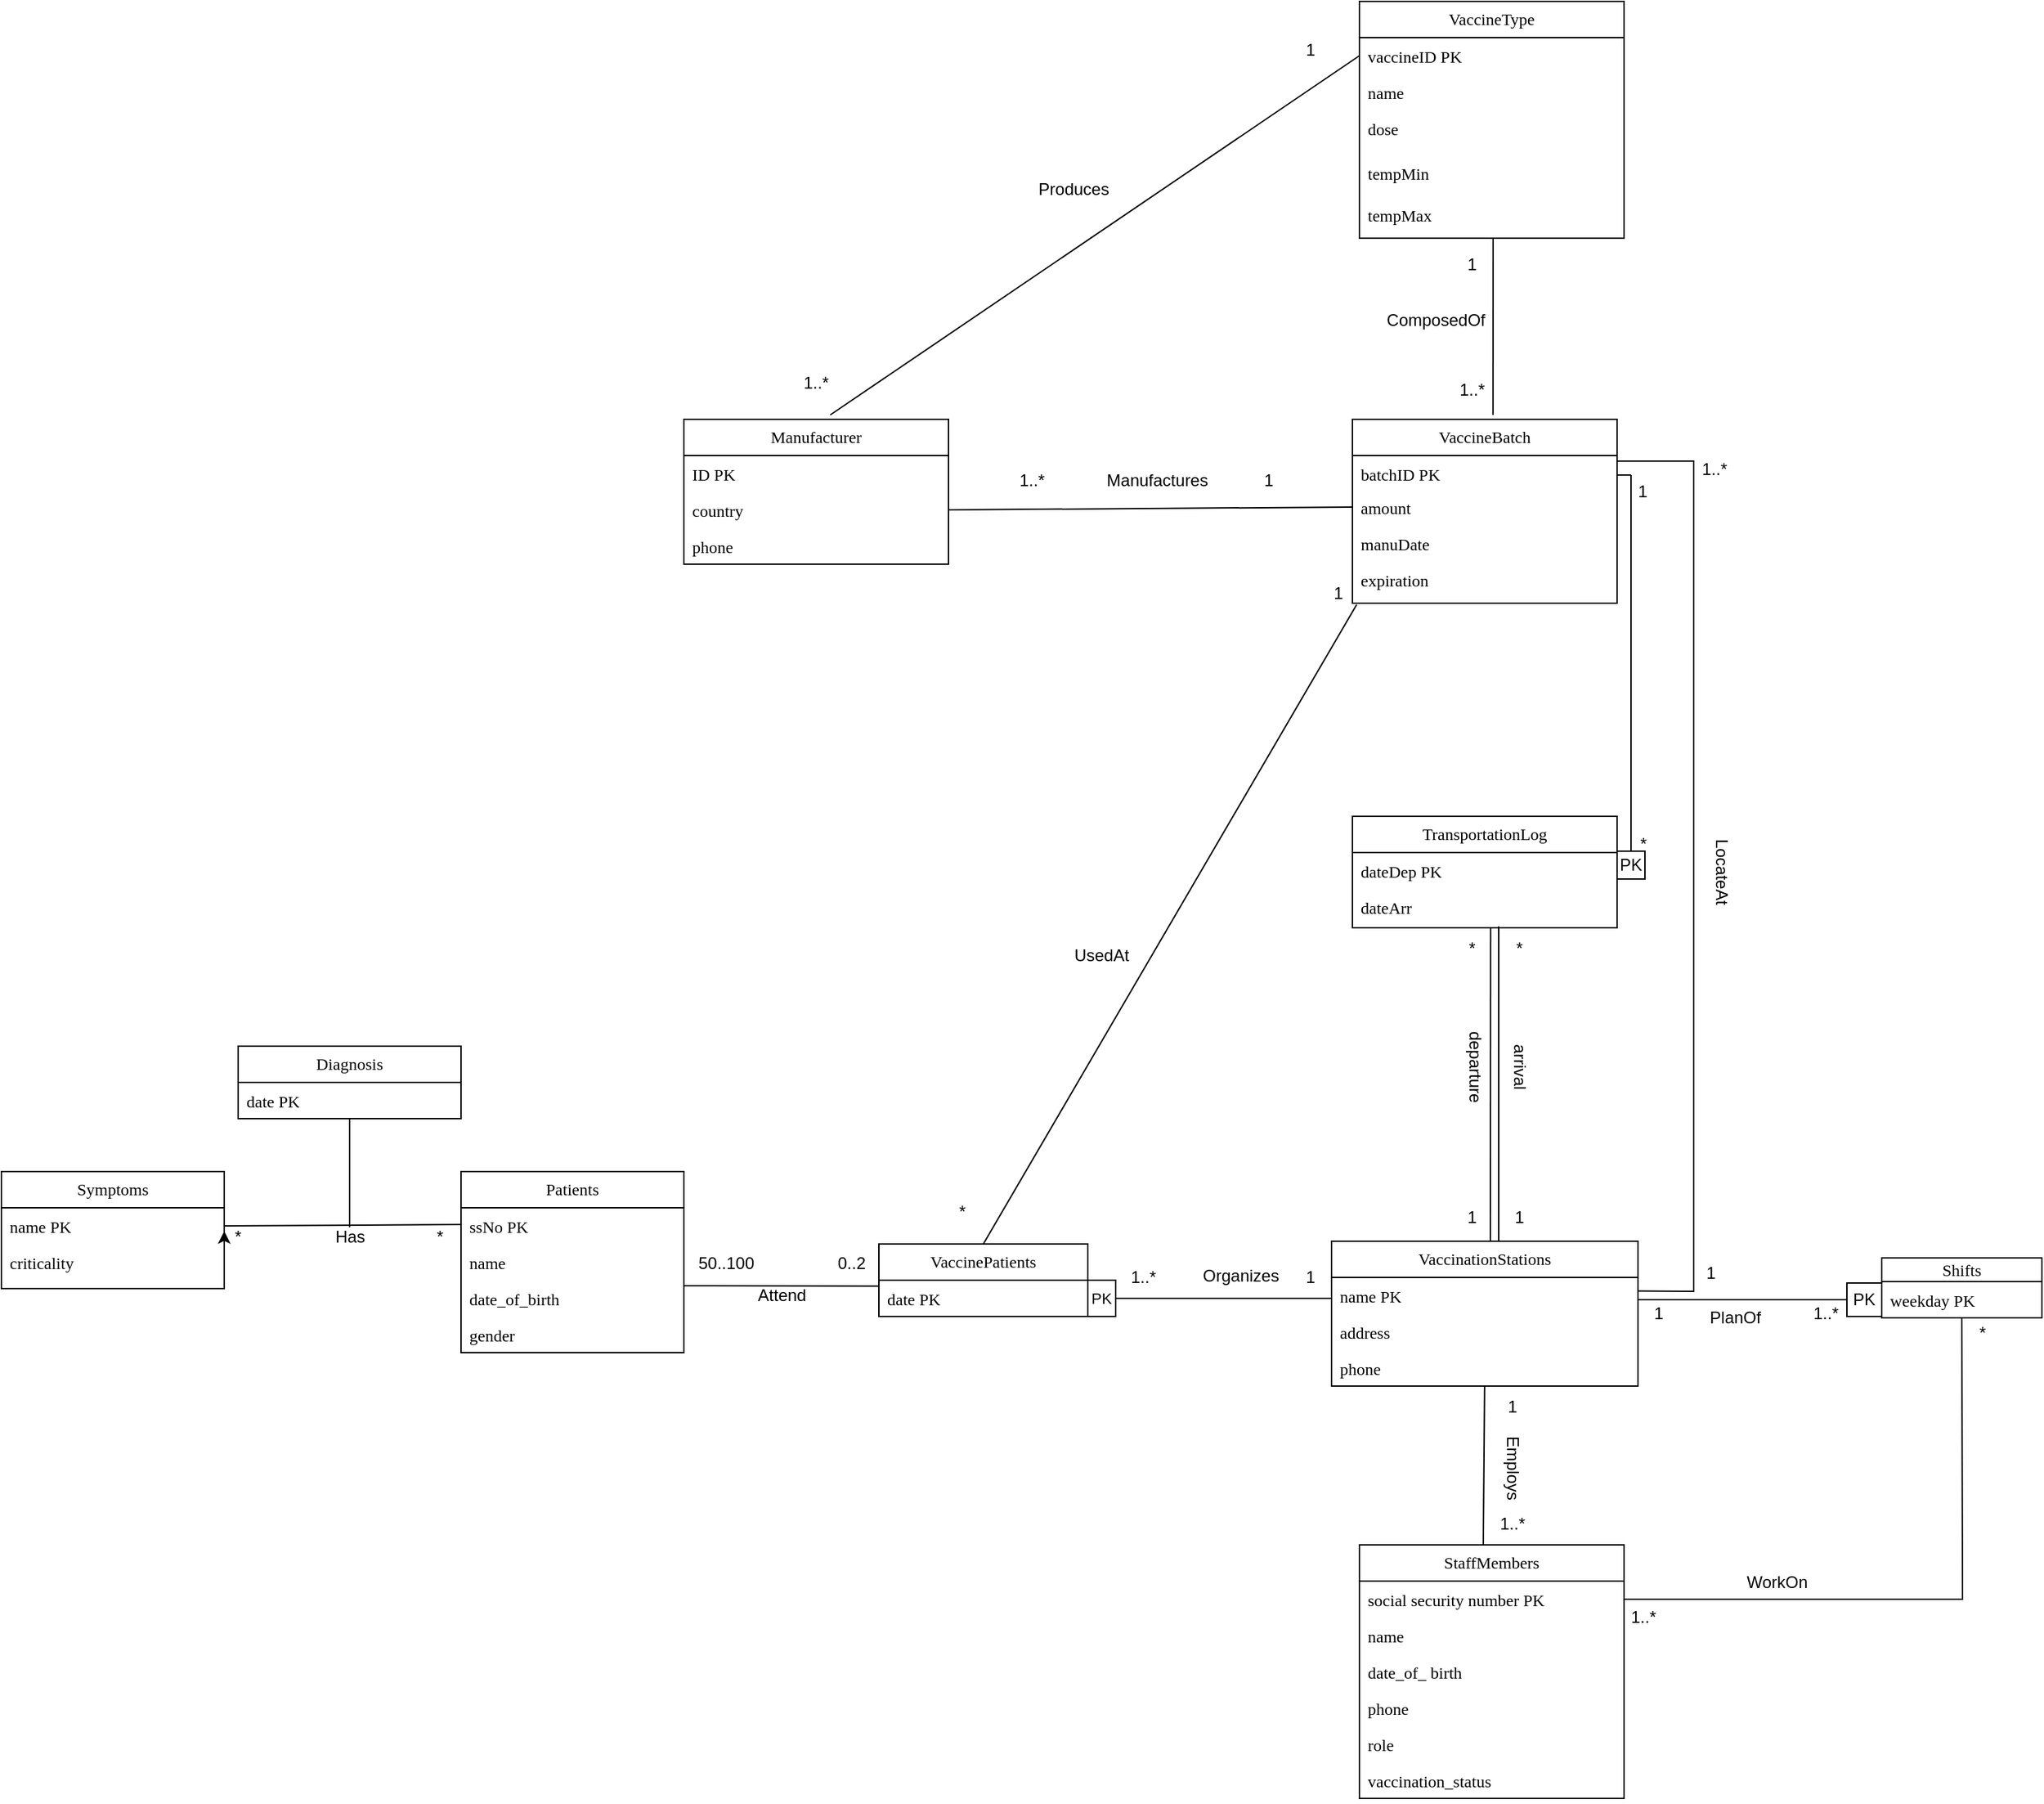<mxfile version="21.2.8" type="device">
  <diagram id="C5RBs43oDa-KdzZeNtuy" name="Page-1">
    <mxGraphModel dx="2665" dy="1885" grid="1" gridSize="10" guides="1" tooltips="1" connect="1" arrows="1" fold="1" page="1" pageScale="1" pageWidth="1169" pageHeight="827" math="0" shadow="0">
      <root>
        <mxCell id="WIyWlLk6GJQsqaUBKTNV-0" />
        <mxCell id="WIyWlLk6GJQsqaUBKTNV-1" parent="WIyWlLk6GJQsqaUBKTNV-0" />
        <mxCell id="nF-cC0mnECjp0_nfSm4N-1" value="Patients" style="swimlane;fontStyle=0;childLayout=stackLayout;horizontal=1;startSize=26;fillColor=none;horizontalStack=0;resizeParent=1;resizeParentMax=0;resizeLast=0;collapsible=1;marginBottom=0;whiteSpace=wrap;html=1;fontFamily=Times New Roman;" parent="WIyWlLk6GJQsqaUBKTNV-1" vertex="1">
          <mxGeometry x="-380" y="60" width="160" height="130" as="geometry" />
        </mxCell>
        <mxCell id="nF-cC0mnECjp0_nfSm4N-3" value="ssNo PK" style="text;strokeColor=none;fillColor=none;align=left;verticalAlign=top;spacingLeft=4;spacingRight=4;overflow=hidden;rotatable=0;points=[[0,0.5],[1,0.5]];portConstraint=eastwest;whiteSpace=wrap;html=1;fontFamily=Times New Roman;" parent="nF-cC0mnECjp0_nfSm4N-1" vertex="1">
          <mxGeometry y="26" width="160" height="26" as="geometry" />
        </mxCell>
        <mxCell id="nF-cC0mnECjp0_nfSm4N-2" value="name" style="text;strokeColor=none;fillColor=none;align=left;verticalAlign=top;spacingLeft=4;spacingRight=4;overflow=hidden;rotatable=0;points=[[0,0.5],[1,0.5]];portConstraint=eastwest;whiteSpace=wrap;html=1;fontFamily=Times New Roman;" parent="nF-cC0mnECjp0_nfSm4N-1" vertex="1">
          <mxGeometry y="52" width="160" height="26" as="geometry" />
        </mxCell>
        <mxCell id="nF-cC0mnECjp0_nfSm4N-4" value="date_of_birth" style="text;strokeColor=none;fillColor=none;align=left;verticalAlign=top;spacingLeft=4;spacingRight=4;overflow=hidden;rotatable=0;points=[[0,0.5],[1,0.5]];portConstraint=eastwest;whiteSpace=wrap;html=1;fontFamily=Times New Roman;" parent="nF-cC0mnECjp0_nfSm4N-1" vertex="1">
          <mxGeometry y="78" width="160" height="26" as="geometry" />
        </mxCell>
        <mxCell id="nF-cC0mnECjp0_nfSm4N-11" value="gender" style="text;strokeColor=none;fillColor=none;align=left;verticalAlign=top;spacingLeft=4;spacingRight=4;overflow=hidden;rotatable=0;points=[[0,0.5],[1,0.5]];portConstraint=eastwest;whiteSpace=wrap;html=1;fontFamily=Times New Roman;" parent="nF-cC0mnECjp0_nfSm4N-1" vertex="1">
          <mxGeometry y="104" width="160" height="26" as="geometry" />
        </mxCell>
        <mxCell id="nF-cC0mnECjp0_nfSm4N-13" value="Manufacturer" style="swimlane;fontStyle=0;childLayout=stackLayout;horizontal=1;startSize=26;fillColor=none;horizontalStack=0;resizeParent=1;resizeParentMax=0;resizeLast=0;collapsible=1;marginBottom=0;whiteSpace=wrap;html=1;fontFamily=Times New Roman;" parent="WIyWlLk6GJQsqaUBKTNV-1" vertex="1">
          <mxGeometry x="-220" y="-480" width="190" height="104" as="geometry">
            <mxRectangle x="9.73" y="-220" width="110" height="30" as="alternateBounds" />
          </mxGeometry>
        </mxCell>
        <mxCell id="nF-cC0mnECjp0_nfSm4N-14" value="ID PK" style="text;strokeColor=none;fillColor=none;align=left;verticalAlign=top;spacingLeft=4;spacingRight=4;overflow=hidden;rotatable=0;points=[[0,0.5],[1,0.5]];portConstraint=eastwest;whiteSpace=wrap;html=1;fontFamily=Times New Roman;" parent="nF-cC0mnECjp0_nfSm4N-13" vertex="1">
          <mxGeometry y="26" width="190" height="26" as="geometry" />
        </mxCell>
        <mxCell id="nF-cC0mnECjp0_nfSm4N-15" value="country&lt;span style=&quot;white-space: pre;&quot;&gt; &lt;/span&gt;&lt;span style=&quot;white-space: pre;&quot;&gt; &lt;/span&gt;&lt;span style=&quot;white-space: pre;&quot;&gt; &lt;/span&gt;&lt;span style=&quot;white-space: pre;&quot;&gt; &lt;/span&gt;&lt;span style=&quot;white-space: pre;&quot;&gt; &lt;/span&gt;&lt;span style=&quot;white-space: pre;&quot;&gt; &lt;/span&gt;&lt;span style=&quot;white-space: pre;&quot;&gt; &lt;/span&gt;&lt;span style=&quot;white-space: pre;&quot;&gt; &lt;/span&gt;" style="text;strokeColor=none;fillColor=none;align=left;verticalAlign=top;spacingLeft=4;spacingRight=4;overflow=hidden;rotatable=0;points=[[0,0.5],[1,0.5]];portConstraint=eastwest;whiteSpace=wrap;html=1;fontFamily=Times New Roman;" parent="nF-cC0mnECjp0_nfSm4N-13" vertex="1">
          <mxGeometry y="52" width="190" height="26" as="geometry" />
        </mxCell>
        <mxCell id="nF-cC0mnECjp0_nfSm4N-16" value="phone" style="text;strokeColor=none;fillColor=none;align=left;verticalAlign=top;spacingLeft=4;spacingRight=4;overflow=hidden;rotatable=0;points=[[0,0.5],[1,0.5]];portConstraint=eastwest;whiteSpace=wrap;html=1;fontFamily=Times New Roman;" parent="nF-cC0mnECjp0_nfSm4N-13" vertex="1">
          <mxGeometry y="78" width="190" height="26" as="geometry" />
        </mxCell>
        <mxCell id="nF-cC0mnECjp0_nfSm4N-19" value="VaccineBatch" style="swimlane;fontStyle=0;childLayout=stackLayout;horizontal=1;startSize=26;fillColor=none;horizontalStack=0;resizeParent=1;resizeParentMax=0;resizeLast=0;collapsible=1;marginBottom=0;whiteSpace=wrap;html=1;fontFamily=Times New Roman;" parent="WIyWlLk6GJQsqaUBKTNV-1" vertex="1">
          <mxGeometry x="260" y="-480" width="190" height="132" as="geometry" />
        </mxCell>
        <mxCell id="nF-cC0mnECjp0_nfSm4N-20" value="batchID PK" style="text;strokeColor=none;fillColor=none;align=left;verticalAlign=top;spacingLeft=4;spacingRight=4;overflow=hidden;rotatable=0;points=[[0,0.5],[1,0.5]];portConstraint=eastwest;whiteSpace=wrap;html=1;fontFamily=Times New Roman;" parent="nF-cC0mnECjp0_nfSm4N-19" vertex="1">
          <mxGeometry y="26" width="190" height="24" as="geometry" />
        </mxCell>
        <mxCell id="nF-cC0mnECjp0_nfSm4N-21" value="amount" style="text;strokeColor=none;fillColor=none;align=left;verticalAlign=top;spacingLeft=4;spacingRight=4;overflow=hidden;rotatable=0;points=[[0,0.5],[1,0.5]];portConstraint=eastwest;whiteSpace=wrap;html=1;fontFamily=Times New Roman;" parent="nF-cC0mnECjp0_nfSm4N-19" vertex="1">
          <mxGeometry y="50" width="190" height="26" as="geometry" />
        </mxCell>
        <mxCell id="nF-cC0mnECjp0_nfSm4N-22" value="manuDate" style="text;strokeColor=none;fillColor=none;align=left;verticalAlign=top;spacingLeft=4;spacingRight=4;overflow=hidden;rotatable=0;points=[[0,0.5],[1,0.5]];portConstraint=eastwest;whiteSpace=wrap;html=1;fontFamily=Times New Roman;" parent="nF-cC0mnECjp0_nfSm4N-19" vertex="1">
          <mxGeometry y="76" width="190" height="26" as="geometry" />
        </mxCell>
        <mxCell id="nF-cC0mnECjp0_nfSm4N-23" value="expiration" style="text;strokeColor=none;fillColor=none;align=left;verticalAlign=top;spacingLeft=4;spacingRight=4;overflow=hidden;rotatable=0;points=[[0,0.5],[1,0.5]];portConstraint=eastwest;whiteSpace=wrap;html=1;fontFamily=Times New Roman;" parent="nF-cC0mnECjp0_nfSm4N-19" vertex="1">
          <mxGeometry y="102" width="190" height="30" as="geometry" />
        </mxCell>
        <mxCell id="nF-cC0mnECjp0_nfSm4N-25" value="VaccineType" style="swimlane;fontStyle=0;childLayout=stackLayout;horizontal=1;startSize=26;fillColor=none;horizontalStack=0;resizeParent=1;resizeParentMax=0;resizeLast=0;collapsible=1;marginBottom=0;whiteSpace=wrap;html=1;fontFamily=Times New Roman;" parent="WIyWlLk6GJQsqaUBKTNV-1" vertex="1">
          <mxGeometry x="265" y="-780" width="190" height="170" as="geometry" />
        </mxCell>
        <mxCell id="nF-cC0mnECjp0_nfSm4N-26" value="vaccineID PK" style="text;strokeColor=none;fillColor=none;align=left;verticalAlign=top;spacingLeft=4;spacingRight=4;overflow=hidden;rotatable=0;points=[[0,0.5],[1,0.5]];portConstraint=eastwest;whiteSpace=wrap;html=1;fontFamily=Times New Roman;" parent="nF-cC0mnECjp0_nfSm4N-25" vertex="1">
          <mxGeometry y="26" width="190" height="26" as="geometry" />
        </mxCell>
        <mxCell id="nF-cC0mnECjp0_nfSm4N-27" value="name" style="text;strokeColor=none;fillColor=none;align=left;verticalAlign=top;spacingLeft=4;spacingRight=4;overflow=hidden;rotatable=0;points=[[0,0.5],[1,0.5]];portConstraint=eastwest;whiteSpace=wrap;html=1;fontFamily=Times New Roman;" parent="nF-cC0mnECjp0_nfSm4N-25" vertex="1">
          <mxGeometry y="52" width="190" height="26" as="geometry" />
        </mxCell>
        <mxCell id="nF-cC0mnECjp0_nfSm4N-28" value="dose" style="text;strokeColor=none;fillColor=none;align=left;verticalAlign=top;spacingLeft=4;spacingRight=4;overflow=hidden;rotatable=0;points=[[0,0.5],[1,0.5]];portConstraint=eastwest;whiteSpace=wrap;html=1;fontFamily=Times New Roman;" parent="nF-cC0mnECjp0_nfSm4N-25" vertex="1">
          <mxGeometry y="78" width="190" height="32" as="geometry" />
        </mxCell>
        <mxCell id="XBA_M3y2jHMEOlNQ5WRR-0" value="tempMin" style="text;strokeColor=none;fillColor=none;align=left;verticalAlign=top;spacingLeft=4;spacingRight=4;overflow=hidden;rotatable=0;points=[[0,0.5],[1,0.5]];portConstraint=eastwest;whiteSpace=wrap;html=1;fontFamily=Times New Roman;" parent="nF-cC0mnECjp0_nfSm4N-25" vertex="1">
          <mxGeometry y="110" width="190" height="30" as="geometry" />
        </mxCell>
        <mxCell id="XBA_M3y2jHMEOlNQ5WRR-1" value="tempMax" style="text;strokeColor=none;fillColor=none;align=left;verticalAlign=top;spacingLeft=4;spacingRight=4;overflow=hidden;rotatable=0;points=[[0,0.5],[1,0.5]];portConstraint=eastwest;whiteSpace=wrap;html=1;fontFamily=Times New Roman;" parent="nF-cC0mnECjp0_nfSm4N-25" vertex="1">
          <mxGeometry y="140" width="190" height="30" as="geometry" />
        </mxCell>
        <mxCell id="nF-cC0mnECjp0_nfSm4N-31" value="VaccinationStations" style="swimlane;fontStyle=0;childLayout=stackLayout;horizontal=1;startSize=26;fillColor=none;horizontalStack=0;resizeParent=1;resizeParentMax=0;resizeLast=0;collapsible=1;marginBottom=0;whiteSpace=wrap;html=1;fontFamily=Times New Roman;" parent="WIyWlLk6GJQsqaUBKTNV-1" vertex="1">
          <mxGeometry x="245" y="110" width="220" height="104" as="geometry" />
        </mxCell>
        <mxCell id="nF-cC0mnECjp0_nfSm4N-32" value="name PK" style="text;strokeColor=none;fillColor=none;align=left;verticalAlign=top;spacingLeft=4;spacingRight=4;overflow=hidden;rotatable=0;points=[[0,0.5],[1,0.5]];portConstraint=eastwest;whiteSpace=wrap;html=1;fontFamily=Times New Roman;" parent="nF-cC0mnECjp0_nfSm4N-31" vertex="1">
          <mxGeometry y="26" width="220" height="26" as="geometry" />
        </mxCell>
        <mxCell id="nF-cC0mnECjp0_nfSm4N-33" value="address" style="text;strokeColor=none;fillColor=none;align=left;verticalAlign=top;spacingLeft=4;spacingRight=4;overflow=hidden;rotatable=0;points=[[0,0.5],[1,0.5]];portConstraint=eastwest;whiteSpace=wrap;html=1;fontFamily=Times New Roman;" parent="nF-cC0mnECjp0_nfSm4N-31" vertex="1">
          <mxGeometry y="52" width="220" height="26" as="geometry" />
        </mxCell>
        <mxCell id="nF-cC0mnECjp0_nfSm4N-34" value="phone" style="text;strokeColor=none;fillColor=none;align=left;verticalAlign=top;spacingLeft=4;spacingRight=4;overflow=hidden;rotatable=0;points=[[0,0.5],[1,0.5]];portConstraint=eastwest;whiteSpace=wrap;html=1;fontFamily=Times New Roman;" parent="nF-cC0mnECjp0_nfSm4N-31" vertex="1">
          <mxGeometry y="78" width="220" height="26" as="geometry" />
        </mxCell>
        <mxCell id="nF-cC0mnECjp0_nfSm4N-37" value="TransportationLog" style="swimlane;fontStyle=0;childLayout=stackLayout;horizontal=1;startSize=26;fillColor=none;horizontalStack=0;resizeParent=1;resizeParentMax=0;resizeLast=0;collapsible=1;marginBottom=0;whiteSpace=wrap;html=1;fontFamily=Times New Roman;" parent="WIyWlLk6GJQsqaUBKTNV-1" vertex="1">
          <mxGeometry x="260" y="-195" width="190" height="80" as="geometry" />
        </mxCell>
        <mxCell id="nF-cC0mnECjp0_nfSm4N-38" value="dateDep PK" style="text;strokeColor=none;fillColor=none;align=left;verticalAlign=top;spacingLeft=4;spacingRight=4;overflow=hidden;rotatable=0;points=[[0,0.5],[1,0.5]];portConstraint=eastwest;whiteSpace=wrap;html=1;fontFamily=Times New Roman;" parent="nF-cC0mnECjp0_nfSm4N-37" vertex="1">
          <mxGeometry y="26" width="190" height="26" as="geometry" />
        </mxCell>
        <mxCell id="nF-cC0mnECjp0_nfSm4N-39" value="dateArr" style="text;strokeColor=none;fillColor=none;align=left;verticalAlign=top;spacingLeft=4;spacingRight=4;overflow=hidden;rotatable=0;points=[[0,0.5],[1,0.5]];portConstraint=eastwest;whiteSpace=wrap;html=1;fontFamily=Times New Roman;" parent="nF-cC0mnECjp0_nfSm4N-37" vertex="1">
          <mxGeometry y="52" width="190" height="28" as="geometry" />
        </mxCell>
        <mxCell id="nF-cC0mnECjp0_nfSm4N-42" value="Shifts" style="swimlane;fontStyle=0;childLayout=stackLayout;horizontal=1;startSize=17;fillColor=none;horizontalStack=0;resizeParent=1;resizeParentMax=0;resizeLast=0;collapsible=1;marginBottom=0;whiteSpace=wrap;html=1;fontFamily=Times New Roman;" parent="WIyWlLk6GJQsqaUBKTNV-1" vertex="1">
          <mxGeometry x="640" y="122" width="115" height="43" as="geometry" />
        </mxCell>
        <mxCell id="nF-cC0mnECjp0_nfSm4N-44" value="weekday PK" style="text;strokeColor=none;fillColor=none;align=left;verticalAlign=top;spacingLeft=4;spacingRight=4;overflow=hidden;rotatable=0;points=[[0,0.5],[1,0.5]];portConstraint=eastwest;whiteSpace=wrap;html=1;fontFamily=Times New Roman;" parent="nF-cC0mnECjp0_nfSm4N-42" vertex="1">
          <mxGeometry y="17" width="115" height="26" as="geometry" />
        </mxCell>
        <mxCell id="nF-cC0mnECjp0_nfSm4N-46" value="StaffMembers" style="swimlane;fontStyle=0;childLayout=stackLayout;horizontal=1;startSize=26;fillColor=none;horizontalStack=0;resizeParent=1;resizeParentMax=0;resizeLast=0;collapsible=1;marginBottom=0;whiteSpace=wrap;html=1;fontFamily=Times New Roman;" parent="WIyWlLk6GJQsqaUBKTNV-1" vertex="1">
          <mxGeometry x="265" y="328" width="190" height="182" as="geometry" />
        </mxCell>
        <mxCell id="nF-cC0mnECjp0_nfSm4N-47" value="social security number PK" style="text;strokeColor=none;fillColor=none;align=left;verticalAlign=top;spacingLeft=4;spacingRight=4;overflow=hidden;rotatable=0;points=[[0,0.5],[1,0.5]];portConstraint=eastwest;whiteSpace=wrap;html=1;fontFamily=Times New Roman;" parent="nF-cC0mnECjp0_nfSm4N-46" vertex="1">
          <mxGeometry y="26" width="190" height="26" as="geometry" />
        </mxCell>
        <mxCell id="nF-cC0mnECjp0_nfSm4N-48" value="name" style="text;strokeColor=none;fillColor=none;align=left;verticalAlign=top;spacingLeft=4;spacingRight=4;overflow=hidden;rotatable=0;points=[[0,0.5],[1,0.5]];portConstraint=eastwest;whiteSpace=wrap;html=1;fontFamily=Times New Roman;" parent="nF-cC0mnECjp0_nfSm4N-46" vertex="1">
          <mxGeometry y="52" width="190" height="26" as="geometry" />
        </mxCell>
        <mxCell id="nF-cC0mnECjp0_nfSm4N-49" value="date_of_ birth" style="text;strokeColor=none;fillColor=none;align=left;verticalAlign=top;spacingLeft=4;spacingRight=4;overflow=hidden;rotatable=0;points=[[0,0.5],[1,0.5]];portConstraint=eastwest;whiteSpace=wrap;html=1;fontFamily=Times New Roman;" parent="nF-cC0mnECjp0_nfSm4N-46" vertex="1">
          <mxGeometry y="78" width="190" height="26" as="geometry" />
        </mxCell>
        <mxCell id="nF-cC0mnECjp0_nfSm4N-50" value="phone" style="text;strokeColor=none;fillColor=none;align=left;verticalAlign=top;spacingLeft=4;spacingRight=4;overflow=hidden;rotatable=0;points=[[0,0.5],[1,0.5]];portConstraint=eastwest;whiteSpace=wrap;html=1;fontFamily=Times New Roman;" parent="nF-cC0mnECjp0_nfSm4N-46" vertex="1">
          <mxGeometry y="104" width="190" height="26" as="geometry" />
        </mxCell>
        <mxCell id="nF-cC0mnECjp0_nfSm4N-52" value="role" style="text;strokeColor=none;fillColor=none;align=left;verticalAlign=top;spacingLeft=4;spacingRight=4;overflow=hidden;rotatable=0;points=[[0,0.5],[1,0.5]];portConstraint=eastwest;whiteSpace=wrap;html=1;fontFamily=Times New Roman;" parent="nF-cC0mnECjp0_nfSm4N-46" vertex="1">
          <mxGeometry y="130" width="190" height="26" as="geometry" />
        </mxCell>
        <mxCell id="nF-cC0mnECjp0_nfSm4N-51" value="vaccination_status" style="text;strokeColor=none;fillColor=none;align=left;verticalAlign=top;spacingLeft=4;spacingRight=4;overflow=hidden;rotatable=0;points=[[0,0.5],[1,0.5]];portConstraint=eastwest;whiteSpace=wrap;html=1;fontFamily=Times New Roman;" parent="nF-cC0mnECjp0_nfSm4N-46" vertex="1">
          <mxGeometry y="156" width="190" height="26" as="geometry" />
        </mxCell>
        <mxCell id="nF-cC0mnECjp0_nfSm4N-57" value="Symptoms" style="swimlane;fontStyle=0;childLayout=stackLayout;horizontal=1;startSize=26;fillColor=none;horizontalStack=0;resizeParent=1;resizeParentMax=0;resizeLast=0;collapsible=1;marginBottom=0;whiteSpace=wrap;html=1;fontFamily=Times New Roman;" parent="WIyWlLk6GJQsqaUBKTNV-1" vertex="1">
          <mxGeometry x="-710" y="60" width="160" height="84" as="geometry" />
        </mxCell>
        <mxCell id="nF-cC0mnECjp0_nfSm4N-58" value="name PK" style="text;strokeColor=none;fillColor=none;align=left;verticalAlign=top;spacingLeft=4;spacingRight=4;overflow=hidden;rotatable=0;points=[[0,0.5],[1,0.5]];portConstraint=eastwest;whiteSpace=wrap;html=1;fontFamily=Times New Roman;" parent="nF-cC0mnECjp0_nfSm4N-57" vertex="1">
          <mxGeometry y="26" width="160" height="26" as="geometry" />
        </mxCell>
        <mxCell id="nF-cC0mnECjp0_nfSm4N-61" value="criticality" style="text;strokeColor=none;fillColor=none;align=left;verticalAlign=top;spacingLeft=4;spacingRight=4;overflow=hidden;rotatable=0;points=[[0,0.5],[1,0.5]];portConstraint=eastwest;whiteSpace=wrap;html=1;fontFamily=Times New Roman;" parent="nF-cC0mnECjp0_nfSm4N-57" vertex="1">
          <mxGeometry y="52" width="160" height="32" as="geometry" />
        </mxCell>
        <mxCell id="nF-cC0mnECjp0_nfSm4N-53" value="VaccinePatients" style="swimlane;fontStyle=0;childLayout=stackLayout;horizontal=1;startSize=26;fillColor=none;horizontalStack=0;resizeParent=1;resizeParentMax=0;resizeLast=0;collapsible=1;marginBottom=0;whiteSpace=wrap;html=1;fontFamily=Times New Roman;" parent="WIyWlLk6GJQsqaUBKTNV-1" vertex="1">
          <mxGeometry x="-80" y="112" width="150" height="52" as="geometry" />
        </mxCell>
        <mxCell id="nF-cC0mnECjp0_nfSm4N-54" value="date PK" style="text;strokeColor=none;fillColor=none;align=left;verticalAlign=top;spacingLeft=4;spacingRight=4;overflow=hidden;rotatable=0;points=[[0,0.5],[1,0.5]];portConstraint=eastwest;whiteSpace=wrap;html=1;fontFamily=Times New Roman;" parent="nF-cC0mnECjp0_nfSm4N-53" vertex="1">
          <mxGeometry y="26" width="150" height="26" as="geometry" />
        </mxCell>
        <mxCell id="bE9FB3GK9V3sanADbljT-3" value="PK" style="rounded=0;whiteSpace=wrap;html=1;" parent="WIyWlLk6GJQsqaUBKTNV-1" vertex="1">
          <mxGeometry x="450" y="-170" width="20" height="20" as="geometry" />
        </mxCell>
        <mxCell id="bE9FB3GK9V3sanADbljT-4" value="PK" style="rounded=0;whiteSpace=wrap;html=1;" parent="WIyWlLk6GJQsqaUBKTNV-1" vertex="1">
          <mxGeometry x="615" y="140" width="25" height="24" as="geometry" />
        </mxCell>
        <mxCell id="bE9FB3GK9V3sanADbljT-5" value="&lt;font style=&quot;font-size: 11px;&quot;&gt;PK&lt;/font&gt;" style="rounded=0;whiteSpace=wrap;html=1;" parent="WIyWlLk6GJQsqaUBKTNV-1" vertex="1">
          <mxGeometry x="70" y="138" width="20" height="26" as="geometry" />
        </mxCell>
        <mxCell id="bE9FB3GK9V3sanADbljT-10" value="" style="endArrow=none;html=1;rounded=0;exitX=1;exitY=0.5;exitDx=0;exitDy=0;entryX=0;entryY=0.5;entryDx=0;entryDy=0;" parent="WIyWlLk6GJQsqaUBKTNV-1" source="nF-cC0mnECjp0_nfSm4N-15" target="nF-cC0mnECjp0_nfSm4N-21" edge="1">
          <mxGeometry width="50" height="50" relative="1" as="geometry">
            <mxPoint x="-130" y="-360" as="sourcePoint" />
            <mxPoint x="-110" y="-410" as="targetPoint" />
          </mxGeometry>
        </mxCell>
        <mxCell id="bE9FB3GK9V3sanADbljT-11" value="1..*" style="text;html=1;strokeColor=none;fillColor=none;align=center;verticalAlign=middle;whiteSpace=wrap;rounded=0;" parent="WIyWlLk6GJQsqaUBKTNV-1" vertex="1">
          <mxGeometry y="-451.5" width="60" height="30" as="geometry" />
        </mxCell>
        <mxCell id="bE9FB3GK9V3sanADbljT-13" value="Manufactures" style="text;html=1;strokeColor=none;fillColor=none;align=center;verticalAlign=middle;whiteSpace=wrap;rounded=0;" parent="WIyWlLk6GJQsqaUBKTNV-1" vertex="1">
          <mxGeometry x="90" y="-451.5" width="60" height="30" as="geometry" />
        </mxCell>
        <mxCell id="bE9FB3GK9V3sanADbljT-14" value="1" style="text;html=1;strokeColor=none;fillColor=none;align=center;verticalAlign=middle;whiteSpace=wrap;rounded=0;" parent="WIyWlLk6GJQsqaUBKTNV-1" vertex="1">
          <mxGeometry x="170" y="-451.5" width="60" height="30" as="geometry" />
        </mxCell>
        <mxCell id="bE9FB3GK9V3sanADbljT-16" value="" style="endArrow=none;html=1;rounded=0;entryX=0.531;entryY=-0.024;entryDx=0;entryDy=0;entryPerimeter=0;" parent="WIyWlLk6GJQsqaUBKTNV-1" target="nF-cC0mnECjp0_nfSm4N-19" edge="1">
          <mxGeometry width="50" height="50" relative="1" as="geometry">
            <mxPoint x="361" y="-610" as="sourcePoint" />
            <mxPoint x="100" y="-430" as="targetPoint" />
          </mxGeometry>
        </mxCell>
        <mxCell id="bE9FB3GK9V3sanADbljT-17" value="1" style="text;html=1;strokeColor=none;fillColor=none;align=center;verticalAlign=middle;whiteSpace=wrap;rounded=0;" parent="WIyWlLk6GJQsqaUBKTNV-1" vertex="1">
          <mxGeometry x="331" y="-600" width="30" height="18.5" as="geometry" />
        </mxCell>
        <mxCell id="bE9FB3GK9V3sanADbljT-18" value="ComposedOf" style="text;html=1;strokeColor=none;fillColor=none;align=center;verticalAlign=middle;whiteSpace=wrap;rounded=0;" parent="WIyWlLk6GJQsqaUBKTNV-1" vertex="1">
          <mxGeometry x="290" y="-560" width="60" height="18.5" as="geometry" />
        </mxCell>
        <mxCell id="bE9FB3GK9V3sanADbljT-19" value="1..*" style="text;html=1;strokeColor=none;fillColor=none;align=center;verticalAlign=middle;whiteSpace=wrap;rounded=0;" parent="WIyWlLk6GJQsqaUBKTNV-1" vertex="1">
          <mxGeometry x="331" y="-510" width="30" height="18.5" as="geometry" />
        </mxCell>
        <mxCell id="bE9FB3GK9V3sanADbljT-21" value="" style="endArrow=none;html=1;rounded=0;entryX=1.002;entryY=0.373;entryDx=0;entryDy=0;entryPerimeter=0;" parent="WIyWlLk6GJQsqaUBKTNV-1" target="nF-cC0mnECjp0_nfSm4N-32" edge="1">
          <mxGeometry width="50" height="50" relative="1" as="geometry">
            <mxPoint x="450" y="-450" as="sourcePoint" />
            <mxPoint x="470" y="140" as="targetPoint" />
            <Array as="points">
              <mxPoint x="505" y="-450" />
              <mxPoint x="505" y="-211" />
              <mxPoint x="505" y="146" />
            </Array>
          </mxGeometry>
        </mxCell>
        <mxCell id="bE9FB3GK9V3sanADbljT-22" value="1" style="text;html=1;strokeColor=none;fillColor=none;align=center;verticalAlign=middle;whiteSpace=wrap;rounded=0;" parent="WIyWlLk6GJQsqaUBKTNV-1" vertex="1">
          <mxGeometry x="461.25" y="-434.5" width="15" height="13" as="geometry" />
        </mxCell>
        <mxCell id="bE9FB3GK9V3sanADbljT-23" value="*" style="text;html=1;strokeColor=none;fillColor=none;align=center;verticalAlign=middle;whiteSpace=wrap;rounded=0;" parent="WIyWlLk6GJQsqaUBKTNV-1" vertex="1">
          <mxGeometry x="463.75" y="-180" width="10" height="10" as="geometry" />
        </mxCell>
        <mxCell id="bE9FB3GK9V3sanADbljT-24" value="1..*" style="text;html=1;strokeColor=none;fillColor=none;align=center;verticalAlign=middle;whiteSpace=wrap;rounded=0;" parent="WIyWlLk6GJQsqaUBKTNV-1" vertex="1">
          <mxGeometry x="505" y="-454.5" width="30" height="20" as="geometry" />
        </mxCell>
        <mxCell id="bE9FB3GK9V3sanADbljT-26" value="LocateAt" style="text;html=1;strokeColor=none;fillColor=none;align=center;verticalAlign=middle;whiteSpace=wrap;rounded=0;rotation=90;" parent="WIyWlLk6GJQsqaUBKTNV-1" vertex="1">
          <mxGeometry x="495" y="-170" width="60" height="30" as="geometry" />
        </mxCell>
        <mxCell id="bE9FB3GK9V3sanADbljT-27" value="1" style="text;html=1;strokeColor=none;fillColor=none;align=center;verticalAlign=middle;whiteSpace=wrap;rounded=0;" parent="WIyWlLk6GJQsqaUBKTNV-1" vertex="1">
          <mxGeometry x="505" y="122" width="25" height="21" as="geometry" />
        </mxCell>
        <mxCell id="bE9FB3GK9V3sanADbljT-35" value="1" style="text;html=1;strokeColor=none;fillColor=none;align=center;verticalAlign=middle;whiteSpace=wrap;rounded=0;" parent="WIyWlLk6GJQsqaUBKTNV-1" vertex="1">
          <mxGeometry x="365" y="83" width="30" height="20" as="geometry" />
        </mxCell>
        <mxCell id="bE9FB3GK9V3sanADbljT-43" value="arrival" style="text;html=1;strokeColor=none;fillColor=none;align=center;verticalAlign=middle;whiteSpace=wrap;rounded=0;rotation=90;" parent="WIyWlLk6GJQsqaUBKTNV-1" vertex="1">
          <mxGeometry x="345" y="-30" width="70" height="30" as="geometry" />
        </mxCell>
        <mxCell id="bE9FB3GK9V3sanADbljT-45" value="*" style="text;html=1;strokeColor=none;fillColor=none;align=center;verticalAlign=middle;whiteSpace=wrap;rounded=0;" parent="WIyWlLk6GJQsqaUBKTNV-1" vertex="1">
          <mxGeometry x="331" y="-110" width="30" height="20" as="geometry" />
        </mxCell>
        <mxCell id="bE9FB3GK9V3sanADbljT-46" value="1" style="text;html=1;strokeColor=none;fillColor=none;align=center;verticalAlign=middle;whiteSpace=wrap;rounded=0;" parent="WIyWlLk6GJQsqaUBKTNV-1" vertex="1">
          <mxGeometry x="331" y="82" width="30" height="21" as="geometry" />
        </mxCell>
        <mxCell id="bE9FB3GK9V3sanADbljT-49" value="" style="endArrow=none;html=1;rounded=0;entryX=0;entryY=0.5;entryDx=0;entryDy=0;exitX=0.998;exitY=0.617;exitDx=0;exitDy=0;exitPerimeter=0;" parent="WIyWlLk6GJQsqaUBKTNV-1" source="nF-cC0mnECjp0_nfSm4N-32" target="bE9FB3GK9V3sanADbljT-4" edge="1">
          <mxGeometry width="50" height="50" relative="1" as="geometry">
            <mxPoint x="475" y="176" as="sourcePoint" />
            <mxPoint x="575" y="128" as="targetPoint" />
            <Array as="points" />
          </mxGeometry>
        </mxCell>
        <mxCell id="bE9FB3GK9V3sanADbljT-50" value="PlanOf" style="text;html=1;strokeColor=none;fillColor=none;align=center;verticalAlign=middle;whiteSpace=wrap;rounded=0;" parent="WIyWlLk6GJQsqaUBKTNV-1" vertex="1">
          <mxGeometry x="505" y="150" width="60" height="30" as="geometry" />
        </mxCell>
        <mxCell id="bE9FB3GK9V3sanADbljT-51" value="1" style="text;html=1;strokeColor=none;fillColor=none;align=center;verticalAlign=middle;whiteSpace=wrap;rounded=0;" parent="WIyWlLk6GJQsqaUBKTNV-1" vertex="1">
          <mxGeometry x="465" y="152" width="30" height="20" as="geometry" />
        </mxCell>
        <mxCell id="bE9FB3GK9V3sanADbljT-52" value="1..*" style="text;html=1;strokeColor=none;fillColor=none;align=center;verticalAlign=middle;whiteSpace=wrap;rounded=0;" parent="WIyWlLk6GJQsqaUBKTNV-1" vertex="1">
          <mxGeometry x="585" y="152" width="30" height="20" as="geometry" />
        </mxCell>
        <mxCell id="bE9FB3GK9V3sanADbljT-53" value="" style="endArrow=none;html=1;rounded=0;exitX=0.468;exitY=0.003;exitDx=0;exitDy=0;exitPerimeter=0;" parent="WIyWlLk6GJQsqaUBKTNV-1" source="nF-cC0mnECjp0_nfSm4N-46" target="nF-cC0mnECjp0_nfSm4N-34" edge="1">
          <mxGeometry width="50" height="50" relative="1" as="geometry">
            <mxPoint x="415" y="248" as="sourcePoint" />
            <mxPoint x="360" y="218" as="targetPoint" />
          </mxGeometry>
        </mxCell>
        <mxCell id="bE9FB3GK9V3sanADbljT-54" value="1" style="text;html=1;strokeColor=none;fillColor=none;align=center;verticalAlign=middle;whiteSpace=wrap;rounded=0;" parent="WIyWlLk6GJQsqaUBKTNV-1" vertex="1">
          <mxGeometry x="345" y="214" width="60" height="30" as="geometry" />
        </mxCell>
        <mxCell id="bE9FB3GK9V3sanADbljT-55" value="1..*" style="text;html=1;strokeColor=none;fillColor=none;align=center;verticalAlign=middle;whiteSpace=wrap;rounded=0;" parent="WIyWlLk6GJQsqaUBKTNV-1" vertex="1">
          <mxGeometry x="345" y="298" width="60" height="30" as="geometry" />
        </mxCell>
        <mxCell id="bE9FB3GK9V3sanADbljT-56" value="Employs" style="text;html=1;strokeColor=none;fillColor=none;align=center;verticalAlign=middle;whiteSpace=wrap;rounded=0;rotation=90;" parent="WIyWlLk6GJQsqaUBKTNV-1" vertex="1">
          <mxGeometry x="345" y="258" width="60" height="30" as="geometry" />
        </mxCell>
        <mxCell id="bE9FB3GK9V3sanADbljT-58" value="" style="endArrow=none;html=1;rounded=0;exitX=1;exitY=0.5;exitDx=0;exitDy=0;entryX=0.5;entryY=1;entryDx=0;entryDy=0;" parent="WIyWlLk6GJQsqaUBKTNV-1" source="nF-cC0mnECjp0_nfSm4N-47" target="nF-cC0mnECjp0_nfSm4N-42" edge="1">
          <mxGeometry width="50" height="50" relative="1" as="geometry">
            <mxPoint x="460" y="370" as="sourcePoint" />
            <mxPoint x="695" y="170" as="targetPoint" />
            <Array as="points">
              <mxPoint x="698" y="367" />
            </Array>
          </mxGeometry>
        </mxCell>
        <mxCell id="bE9FB3GK9V3sanADbljT-59" value="WorkOn" style="text;html=1;strokeColor=none;fillColor=none;align=center;verticalAlign=middle;whiteSpace=wrap;rounded=0;rotation=0;" parent="WIyWlLk6GJQsqaUBKTNV-1" vertex="1">
          <mxGeometry x="535" y="340" width="60" height="30" as="geometry" />
        </mxCell>
        <mxCell id="bE9FB3GK9V3sanADbljT-60" value="1..*" style="text;html=1;strokeColor=none;fillColor=none;align=center;verticalAlign=middle;whiteSpace=wrap;rounded=0;" parent="WIyWlLk6GJQsqaUBKTNV-1" vertex="1">
          <mxGeometry x="455" y="370" width="27.5" height="20" as="geometry" />
        </mxCell>
        <mxCell id="bE9FB3GK9V3sanADbljT-61" value="*" style="text;html=1;strokeColor=none;fillColor=none;align=center;verticalAlign=middle;whiteSpace=wrap;rounded=0;" parent="WIyWlLk6GJQsqaUBKTNV-1" vertex="1">
          <mxGeometry x="700" y="165" width="25" height="22" as="geometry" />
        </mxCell>
        <mxCell id="bE9FB3GK9V3sanADbljT-65" value="" style="endArrow=none;html=1;rounded=0;entryX=0.75;entryY=1;entryDx=0;entryDy=0;exitX=1;exitY=0.5;exitDx=0;exitDy=0;" parent="WIyWlLk6GJQsqaUBKTNV-1" source="bE9FB3GK9V3sanADbljT-5" target="bE9FB3GK9V3sanADbljT-68" edge="1">
          <mxGeometry width="50" height="50" relative="1" as="geometry">
            <mxPoint x="90" y="160" as="sourcePoint" />
            <mxPoint x="180" y="100" as="targetPoint" />
          </mxGeometry>
        </mxCell>
        <mxCell id="bE9FB3GK9V3sanADbljT-67" value="Organizes" style="text;html=1;strokeColor=none;fillColor=none;align=center;verticalAlign=middle;whiteSpace=wrap;rounded=0;" parent="WIyWlLk6GJQsqaUBKTNV-1" vertex="1">
          <mxGeometry x="150" y="120" width="60" height="30" as="geometry" />
        </mxCell>
        <mxCell id="bE9FB3GK9V3sanADbljT-68" value="1" style="text;html=1;strokeColor=none;fillColor=none;align=center;verticalAlign=middle;whiteSpace=wrap;rounded=0;" parent="WIyWlLk6GJQsqaUBKTNV-1" vertex="1">
          <mxGeometry x="200" y="121" width="60" height="30" as="geometry" />
        </mxCell>
        <mxCell id="bE9FB3GK9V3sanADbljT-69" value="1..*" style="text;html=1;strokeColor=none;fillColor=none;align=center;verticalAlign=middle;whiteSpace=wrap;rounded=0;" parent="WIyWlLk6GJQsqaUBKTNV-1" vertex="1">
          <mxGeometry x="90" y="121" width="40" height="29" as="geometry" />
        </mxCell>
        <mxCell id="bE9FB3GK9V3sanADbljT-70" value="" style="endArrow=none;html=1;rounded=0;exitX=0.5;exitY=0;exitDx=0;exitDy=0;entryX=0.016;entryY=1.033;entryDx=0;entryDy=0;entryPerimeter=0;" parent="WIyWlLk6GJQsqaUBKTNV-1" source="nF-cC0mnECjp0_nfSm4N-53" target="nF-cC0mnECjp0_nfSm4N-23" edge="1">
          <mxGeometry width="50" height="50" relative="1" as="geometry">
            <mxPoint x="40" y="80" as="sourcePoint" />
            <mxPoint x="420" y="-480" as="targetPoint" />
          </mxGeometry>
        </mxCell>
        <mxCell id="bE9FB3GK9V3sanADbljT-71" value="*" style="text;html=1;strokeColor=none;fillColor=none;align=center;verticalAlign=middle;whiteSpace=wrap;rounded=0;" parent="WIyWlLk6GJQsqaUBKTNV-1" vertex="1">
          <mxGeometry x="-50" y="74" width="60" height="30" as="geometry" />
        </mxCell>
        <mxCell id="bE9FB3GK9V3sanADbljT-73" value="1" style="text;html=1;strokeColor=none;fillColor=none;align=center;verticalAlign=middle;whiteSpace=wrap;rounded=0;" parent="WIyWlLk6GJQsqaUBKTNV-1" vertex="1">
          <mxGeometry x="220" y="-370" width="60" height="30" as="geometry" />
        </mxCell>
        <mxCell id="bE9FB3GK9V3sanADbljT-74" value="UsedAt" style="text;html=1;strokeColor=none;fillColor=none;align=center;verticalAlign=middle;whiteSpace=wrap;rounded=0;" parent="WIyWlLk6GJQsqaUBKTNV-1" vertex="1">
          <mxGeometry x="50" y="-110" width="60" height="30" as="geometry" />
        </mxCell>
        <mxCell id="bE9FB3GK9V3sanADbljT-75" value="" style="endArrow=none;html=1;rounded=0;entryX=-0.003;entryY=0.162;entryDx=0;entryDy=0;entryPerimeter=0;" parent="WIyWlLk6GJQsqaUBKTNV-1" target="nF-cC0mnECjp0_nfSm4N-54" edge="1">
          <mxGeometry width="50" height="50" relative="1" as="geometry">
            <mxPoint x="-220" y="142" as="sourcePoint" />
            <mxPoint x="-140" y="110" as="targetPoint" />
          </mxGeometry>
        </mxCell>
        <mxCell id="bE9FB3GK9V3sanADbljT-76" value="50..100&lt;br&gt;" style="text;html=1;align=center;verticalAlign=middle;resizable=0;points=[];autosize=1;strokeColor=none;fillColor=none;" parent="WIyWlLk6GJQsqaUBKTNV-1" vertex="1">
          <mxGeometry x="-220" y="111" width="60" height="30" as="geometry" />
        </mxCell>
        <mxCell id="bE9FB3GK9V3sanADbljT-79" value="0..2" style="text;html=1;align=center;verticalAlign=middle;resizable=0;points=[];autosize=1;strokeColor=none;fillColor=none;" parent="WIyWlLk6GJQsqaUBKTNV-1" vertex="1">
          <mxGeometry x="-120" y="111" width="40" height="30" as="geometry" />
        </mxCell>
        <mxCell id="bE9FB3GK9V3sanADbljT-80" value="Attend" style="text;html=1;align=center;verticalAlign=middle;resizable=0;points=[];autosize=1;strokeColor=none;fillColor=none;" parent="WIyWlLk6GJQsqaUBKTNV-1" vertex="1">
          <mxGeometry x="-180" y="134" width="60" height="30" as="geometry" />
        </mxCell>
        <mxCell id="bE9FB3GK9V3sanADbljT-85" value="" style="endArrow=none;html=1;rounded=0;exitX=1;exitY=0.5;exitDx=0;exitDy=0;entryX=1;entryY=0;entryDx=0;entryDy=0;" parent="WIyWlLk6GJQsqaUBKTNV-1" source="nF-cC0mnECjp0_nfSm4N-58" target="bE9FB3GK9V3sanADbljT-90" edge="1">
          <mxGeometry width="50" height="50" relative="1" as="geometry">
            <mxPoint x="-520" y="98" as="sourcePoint" />
            <mxPoint x="-400" y="90" as="targetPoint" />
          </mxGeometry>
        </mxCell>
        <mxCell id="bE9FB3GK9V3sanADbljT-88" value="*" style="text;html=1;strokeColor=none;fillColor=none;align=center;verticalAlign=middle;whiteSpace=wrap;rounded=0;" parent="WIyWlLk6GJQsqaUBKTNV-1" vertex="1">
          <mxGeometry x="-550" y="98.5" width="20" height="17" as="geometry" />
        </mxCell>
        <mxCell id="bE9FB3GK9V3sanADbljT-89" value="Has" style="text;html=1;align=center;verticalAlign=middle;resizable=0;points=[];autosize=1;strokeColor=none;fillColor=none;" parent="WIyWlLk6GJQsqaUBKTNV-1" vertex="1">
          <mxGeometry x="-480" y="92" width="40" height="30" as="geometry" />
        </mxCell>
        <mxCell id="bE9FB3GK9V3sanADbljT-90" value="*" style="text;html=1;strokeColor=none;fillColor=none;align=center;verticalAlign=middle;whiteSpace=wrap;rounded=0;" parent="WIyWlLk6GJQsqaUBKTNV-1" vertex="1">
          <mxGeometry x="-410" y="98" width="30" height="18" as="geometry" />
        </mxCell>
        <mxCell id="KwgPEJKcPBdLjqP1Z5jw-9" value="" style="endArrow=none;html=1;rounded=0;entryX=0.522;entryY=1.019;entryDx=0;entryDy=0;entryPerimeter=0;" parent="WIyWlLk6GJQsqaUBKTNV-1" target="nF-cC0mnECjp0_nfSm4N-39" edge="1">
          <mxGeometry width="50" height="50" relative="1" as="geometry">
            <mxPoint x="359" y="110" as="sourcePoint" />
            <mxPoint x="359" y="-120" as="targetPoint" />
            <Array as="points" />
          </mxGeometry>
        </mxCell>
        <mxCell id="KwgPEJKcPBdLjqP1Z5jw-11" value="departure" style="text;html=1;strokeColor=none;fillColor=none;align=center;verticalAlign=middle;whiteSpace=wrap;rounded=0;rotation=90;" parent="WIyWlLk6GJQsqaUBKTNV-1" vertex="1">
          <mxGeometry x="313" y="-30" width="70" height="30" as="geometry" />
        </mxCell>
        <mxCell id="KwgPEJKcPBdLjqP1Z5jw-13" value="*" style="text;html=1;strokeColor=none;fillColor=none;align=center;verticalAlign=middle;whiteSpace=wrap;rounded=0;" parent="WIyWlLk6GJQsqaUBKTNV-1" vertex="1">
          <mxGeometry x="365" y="-110" width="30" height="20" as="geometry" />
        </mxCell>
        <mxCell id="KwgPEJKcPBdLjqP1Z5jw-25" value="" style="endArrow=none;html=1;rounded=0;" parent="WIyWlLk6GJQsqaUBKTNV-1" edge="1">
          <mxGeometry width="50" height="50" relative="1" as="geometry">
            <mxPoint x="450" y="-440" as="sourcePoint" />
            <mxPoint x="460" y="-440" as="targetPoint" />
          </mxGeometry>
        </mxCell>
        <mxCell id="KwgPEJKcPBdLjqP1Z5jw-26" value="" style="endArrow=none;html=1;rounded=0;exitX=0.5;exitY=0;exitDx=0;exitDy=0;" parent="WIyWlLk6GJQsqaUBKTNV-1" source="bE9FB3GK9V3sanADbljT-3" edge="1">
          <mxGeometry width="50" height="50" relative="1" as="geometry">
            <mxPoint x="410" y="-340" as="sourcePoint" />
            <mxPoint x="460" y="-440" as="targetPoint" />
          </mxGeometry>
        </mxCell>
        <mxCell id="XBA_M3y2jHMEOlNQ5WRR-7" value="Diagnosis" style="swimlane;fontStyle=0;childLayout=stackLayout;horizontal=1;startSize=26;fillColor=none;horizontalStack=0;resizeParent=1;resizeParentMax=0;resizeLast=0;collapsible=1;marginBottom=0;whiteSpace=wrap;html=1;fontFamily=Times New Roman;" parent="WIyWlLk6GJQsqaUBKTNV-1" vertex="1">
          <mxGeometry x="-540" y="-30" width="160" height="52" as="geometry" />
        </mxCell>
        <mxCell id="nF-cC0mnECjp0_nfSm4N-62" value="date PK" style="text;strokeColor=none;fillColor=none;align=left;verticalAlign=top;spacingLeft=4;spacingRight=4;overflow=hidden;rotatable=0;points=[[0,0.5],[1,0.5]];portConstraint=eastwest;whiteSpace=wrap;html=1;fontFamily=Times New Roman;" parent="XBA_M3y2jHMEOlNQ5WRR-7" vertex="1">
          <mxGeometry y="26" width="160" height="26" as="geometry" />
        </mxCell>
        <mxCell id="XBA_M3y2jHMEOlNQ5WRR-10" value="" style="endArrow=none;html=1;rounded=0;entryX=0.5;entryY=1;entryDx=0;entryDy=0;" parent="WIyWlLk6GJQsqaUBKTNV-1" target="XBA_M3y2jHMEOlNQ5WRR-7" edge="1">
          <mxGeometry width="50" height="50" relative="1" as="geometry">
            <mxPoint x="-460" y="100" as="sourcePoint" />
            <mxPoint x="-450" y="22" as="targetPoint" />
          </mxGeometry>
        </mxCell>
        <mxCell id="SwJTcw4Jsh255vfIusTm-0" value="" style="endArrow=none;html=1;rounded=0;entryX=0.522;entryY=1.019;entryDx=0;entryDy=0;entryPerimeter=0;" edge="1" parent="WIyWlLk6GJQsqaUBKTNV-1">
          <mxGeometry width="50" height="50" relative="1" as="geometry">
            <mxPoint x="365" y="110" as="sourcePoint" />
            <mxPoint x="365" y="-116" as="targetPoint" />
            <Array as="points" />
          </mxGeometry>
        </mxCell>
        <mxCell id="SwJTcw4Jsh255vfIusTm-1" style="edgeStyle=orthogonalEdgeStyle;rounded=0;orthogonalLoop=1;jettySize=auto;html=1;exitX=0;exitY=0.5;exitDx=0;exitDy=0;entryX=0;entryY=0.25;entryDx=0;entryDy=0;" edge="1" parent="WIyWlLk6GJQsqaUBKTNV-1" source="bE9FB3GK9V3sanADbljT-88" target="bE9FB3GK9V3sanADbljT-88">
          <mxGeometry relative="1" as="geometry" />
        </mxCell>
        <mxCell id="SwJTcw4Jsh255vfIusTm-2" value="" style="endArrow=none;html=1;rounded=0;exitX=0.553;exitY=-0.03;exitDx=0;exitDy=0;entryX=0;entryY=0.5;entryDx=0;entryDy=0;exitPerimeter=0;" edge="1" parent="WIyWlLk6GJQsqaUBKTNV-1" source="nF-cC0mnECjp0_nfSm4N-13" target="nF-cC0mnECjp0_nfSm4N-26">
          <mxGeometry width="50" height="50" relative="1" as="geometry">
            <mxPoint x="-104" y="-241" as="sourcePoint" />
            <mxPoint x="164" y="-700" as="targetPoint" />
          </mxGeometry>
        </mxCell>
        <mxCell id="SwJTcw4Jsh255vfIusTm-3" value="Produces" style="text;html=1;strokeColor=none;fillColor=none;align=center;verticalAlign=middle;whiteSpace=wrap;rounded=0;" vertex="1" parent="WIyWlLk6GJQsqaUBKTNV-1">
          <mxGeometry x="30" y="-660" width="60" height="30" as="geometry" />
        </mxCell>
        <mxCell id="SwJTcw4Jsh255vfIusTm-4" value="1..*" style="text;html=1;strokeColor=none;fillColor=none;align=center;verticalAlign=middle;whiteSpace=wrap;rounded=0;" vertex="1" parent="WIyWlLk6GJQsqaUBKTNV-1">
          <mxGeometry x="-155" y="-521.5" width="60" height="30" as="geometry" />
        </mxCell>
        <mxCell id="SwJTcw4Jsh255vfIusTm-5" value="1" style="text;html=1;strokeColor=none;fillColor=none;align=center;verticalAlign=middle;whiteSpace=wrap;rounded=0;" vertex="1" parent="WIyWlLk6GJQsqaUBKTNV-1">
          <mxGeometry x="200" y="-760" width="60" height="30" as="geometry" />
        </mxCell>
      </root>
    </mxGraphModel>
  </diagram>
</mxfile>
